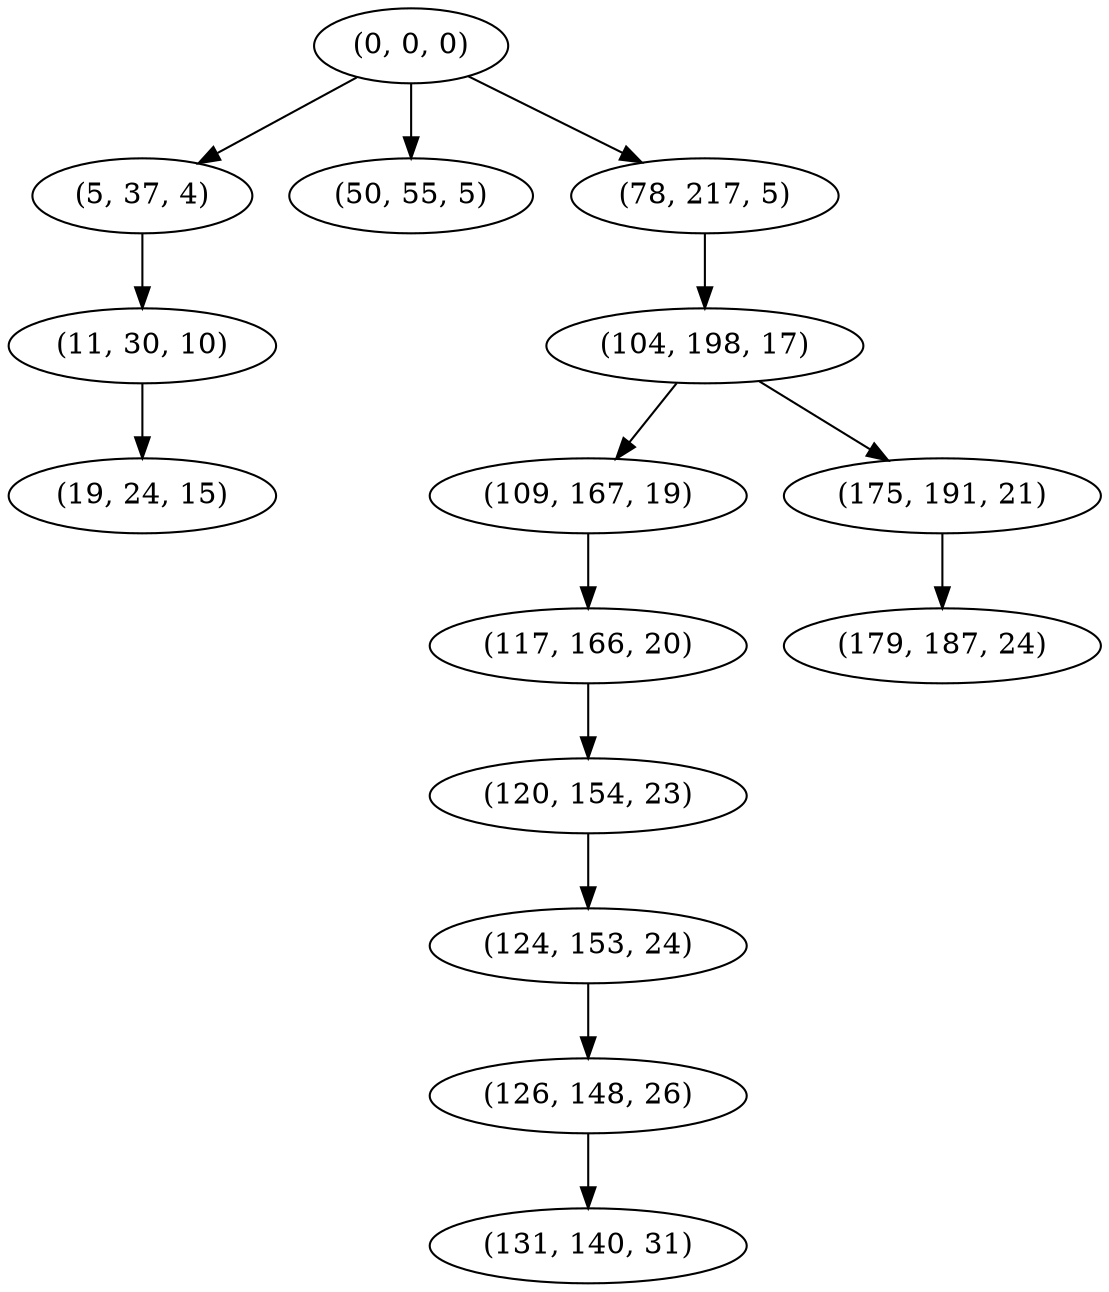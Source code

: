 digraph tree {
    "(0, 0, 0)";
    "(5, 37, 4)";
    "(11, 30, 10)";
    "(19, 24, 15)";
    "(50, 55, 5)";
    "(78, 217, 5)";
    "(104, 198, 17)";
    "(109, 167, 19)";
    "(117, 166, 20)";
    "(120, 154, 23)";
    "(124, 153, 24)";
    "(126, 148, 26)";
    "(131, 140, 31)";
    "(175, 191, 21)";
    "(179, 187, 24)";
    "(0, 0, 0)" -> "(5, 37, 4)";
    "(0, 0, 0)" -> "(50, 55, 5)";
    "(0, 0, 0)" -> "(78, 217, 5)";
    "(5, 37, 4)" -> "(11, 30, 10)";
    "(11, 30, 10)" -> "(19, 24, 15)";
    "(78, 217, 5)" -> "(104, 198, 17)";
    "(104, 198, 17)" -> "(109, 167, 19)";
    "(104, 198, 17)" -> "(175, 191, 21)";
    "(109, 167, 19)" -> "(117, 166, 20)";
    "(117, 166, 20)" -> "(120, 154, 23)";
    "(120, 154, 23)" -> "(124, 153, 24)";
    "(124, 153, 24)" -> "(126, 148, 26)";
    "(126, 148, 26)" -> "(131, 140, 31)";
    "(175, 191, 21)" -> "(179, 187, 24)";
}
